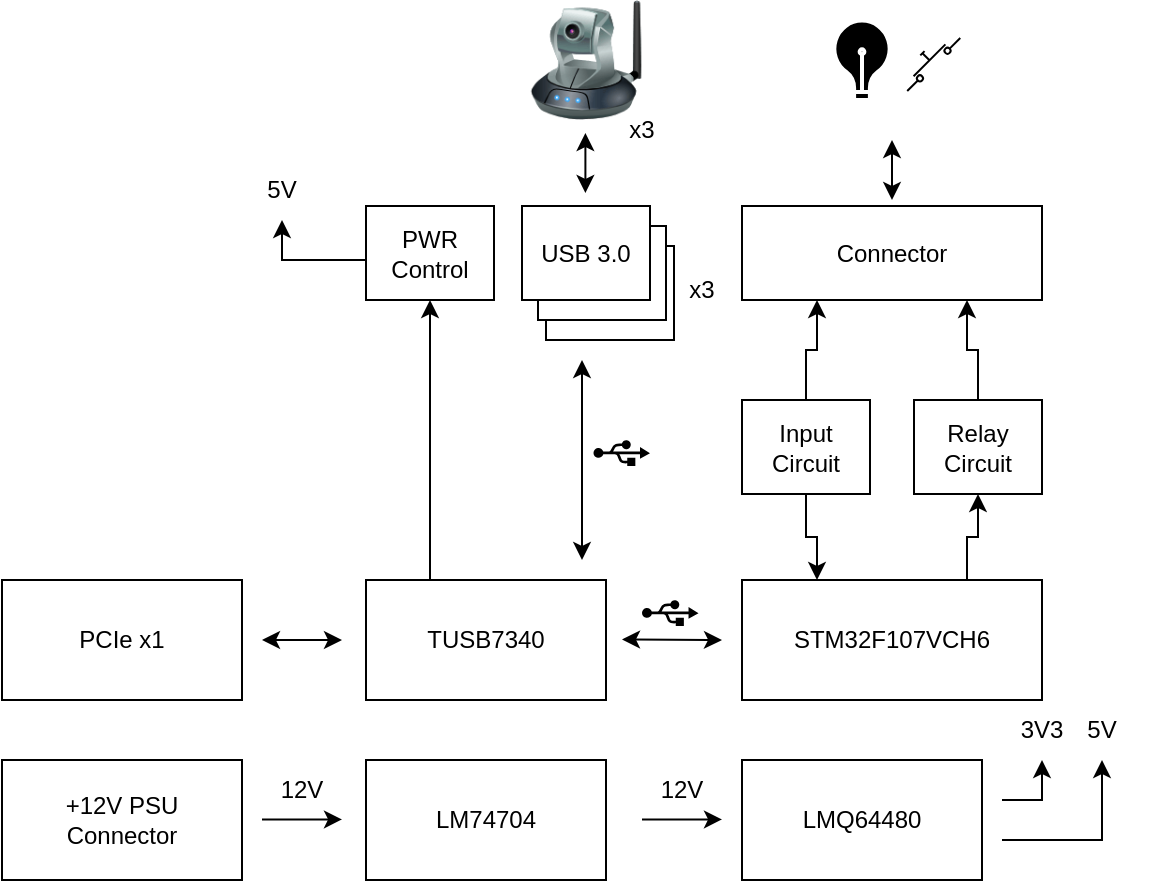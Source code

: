 <mxfile version="24.8.6">
  <diagram name="Page-1" id="cocWruuO105NYk8sQs5i">
    <mxGraphModel dx="1195" dy="650" grid="1" gridSize="10" guides="1" tooltips="1" connect="1" arrows="1" fold="1" page="1" pageScale="1" pageWidth="827" pageHeight="1169" math="0" shadow="0">
      <root>
        <mxCell id="0" />
        <mxCell id="1" parent="0" />
        <mxCell id="DD6oJVwCirnhkhuBgXGa-60" style="edgeStyle=orthogonalEdgeStyle;rounded=0;orthogonalLoop=1;jettySize=auto;html=1;exitX=0.25;exitY=0;exitDx=0;exitDy=0;entryX=0.5;entryY=1;entryDx=0;entryDy=0;" edge="1" parent="1" source="DD6oJVwCirnhkhuBgXGa-1" target="DD6oJVwCirnhkhuBgXGa-59">
          <mxGeometry relative="1" as="geometry">
            <Array as="points">
              <mxPoint x="374" y="290" />
            </Array>
          </mxGeometry>
        </mxCell>
        <mxCell id="DD6oJVwCirnhkhuBgXGa-1" value="TUSB7340" style="rounded=0;whiteSpace=wrap;html=1;" vertex="1" parent="1">
          <mxGeometry x="342" y="290" width="120" height="60" as="geometry" />
        </mxCell>
        <mxCell id="DD6oJVwCirnhkhuBgXGa-2" value="PCIe x1" style="rounded=0;whiteSpace=wrap;html=1;" vertex="1" parent="1">
          <mxGeometry x="160" y="290" width="120" height="60" as="geometry" />
        </mxCell>
        <mxCell id="DD6oJVwCirnhkhuBgXGa-4" value="USB 3.0" style="rounded=0;whiteSpace=wrap;html=1;" vertex="1" parent="1">
          <mxGeometry x="432" y="123" width="64" height="47" as="geometry" />
        </mxCell>
        <mxCell id="DD6oJVwCirnhkhuBgXGa-73" style="edgeStyle=orthogonalEdgeStyle;rounded=0;orthogonalLoop=1;jettySize=auto;html=1;exitX=0.75;exitY=0;exitDx=0;exitDy=0;entryX=0.5;entryY=1;entryDx=0;entryDy=0;" edge="1" parent="1" source="DD6oJVwCirnhkhuBgXGa-20" target="DD6oJVwCirnhkhuBgXGa-69">
          <mxGeometry relative="1" as="geometry" />
        </mxCell>
        <mxCell id="DD6oJVwCirnhkhuBgXGa-20" value="STM32F107VCH6" style="rounded=0;whiteSpace=wrap;html=1;" vertex="1" parent="1">
          <mxGeometry x="530" y="290" width="150" height="60" as="geometry" />
        </mxCell>
        <mxCell id="DD6oJVwCirnhkhuBgXGa-25" value="USB 3.0" style="rounded=0;whiteSpace=wrap;html=1;" vertex="1" parent="1">
          <mxGeometry x="428" y="113" width="64" height="47" as="geometry" />
        </mxCell>
        <mxCell id="DD6oJVwCirnhkhuBgXGa-27" value="" style="image;html=1;image=img/lib/clip_art/networking/Ip_Camera_128x128.png" vertex="1" parent="1">
          <mxGeometry x="424" width="56" height="60" as="geometry" />
        </mxCell>
        <mxCell id="DD6oJVwCirnhkhuBgXGa-28" value="USB 3.0" style="rounded=0;whiteSpace=wrap;html=1;" vertex="1" parent="1">
          <mxGeometry x="420" y="103" width="64" height="47" as="geometry" />
        </mxCell>
        <mxCell id="DD6oJVwCirnhkhuBgXGa-29" value="" style="endArrow=classic;startArrow=classic;html=1;rounded=0;" edge="1" parent="1">
          <mxGeometry width="50" height="50" relative="1" as="geometry">
            <mxPoint x="451.7" y="96.5" as="sourcePoint" />
            <mxPoint x="451.7" y="66.5" as="targetPoint" />
          </mxGeometry>
        </mxCell>
        <mxCell id="DD6oJVwCirnhkhuBgXGa-37" value="x3" style="text;html=1;align=center;verticalAlign=middle;whiteSpace=wrap;rounded=0;" vertex="1" parent="1">
          <mxGeometry x="450" y="50" width="60" height="30" as="geometry" />
        </mxCell>
        <mxCell id="DD6oJVwCirnhkhuBgXGa-38" value="x3" style="text;html=1;align=center;verticalAlign=middle;whiteSpace=wrap;rounded=0;" vertex="1" parent="1">
          <mxGeometry x="480" y="130" width="60" height="30" as="geometry" />
        </mxCell>
        <mxCell id="DD6oJVwCirnhkhuBgXGa-40" value="" style="endArrow=classic;startArrow=classic;html=1;rounded=0;" edge="1" parent="1">
          <mxGeometry width="50" height="50" relative="1" as="geometry">
            <mxPoint x="450" y="280" as="sourcePoint" />
            <mxPoint x="450" y="180" as="targetPoint" />
          </mxGeometry>
        </mxCell>
        <mxCell id="DD6oJVwCirnhkhuBgXGa-41" value="" style="endArrow=classic;startArrow=classic;html=1;rounded=0;" edge="1" parent="1">
          <mxGeometry width="50" height="50" relative="1" as="geometry">
            <mxPoint x="330" y="320" as="sourcePoint" />
            <mxPoint x="290" y="320" as="targetPoint" />
          </mxGeometry>
        </mxCell>
        <mxCell id="DD6oJVwCirnhkhuBgXGa-43" value="" style="endArrow=classic;startArrow=classic;html=1;rounded=0;" edge="1" parent="1">
          <mxGeometry width="50" height="50" relative="1" as="geometry">
            <mxPoint x="520" y="320" as="sourcePoint" />
            <mxPoint x="470" y="319.7" as="targetPoint" />
          </mxGeometry>
        </mxCell>
        <mxCell id="DD6oJVwCirnhkhuBgXGa-45" value="" style="sketch=0;aspect=fixed;pointerEvents=1;shadow=0;dashed=0;html=1;strokeColor=none;labelPosition=center;verticalLabelPosition=bottom;verticalAlign=top;align=center;fillColor=#000000;shape=mxgraph.mscae.enterprise.usb" vertex="1" parent="1">
          <mxGeometry x="480" y="300" width="28.26" height="13" as="geometry" />
        </mxCell>
        <mxCell id="DD6oJVwCirnhkhuBgXGa-46" value="" style="sketch=0;aspect=fixed;pointerEvents=1;shadow=0;dashed=0;html=1;strokeColor=none;labelPosition=center;verticalLabelPosition=bottom;verticalAlign=top;align=center;fillColor=#000000;shape=mxgraph.mscae.enterprise.usb" vertex="1" parent="1">
          <mxGeometry x="455.74" y="220" width="28.26" height="13" as="geometry" />
        </mxCell>
        <mxCell id="DD6oJVwCirnhkhuBgXGa-47" value="+12V PSU&lt;div&gt;Connector&lt;/div&gt;" style="rounded=0;whiteSpace=wrap;html=1;" vertex="1" parent="1">
          <mxGeometry x="160" y="380" width="120" height="60" as="geometry" />
        </mxCell>
        <mxCell id="DD6oJVwCirnhkhuBgXGa-48" value="LM74704" style="rounded=0;whiteSpace=wrap;html=1;" vertex="1" parent="1">
          <mxGeometry x="342" y="380" width="120" height="60" as="geometry" />
        </mxCell>
        <mxCell id="DD6oJVwCirnhkhuBgXGa-49" value="LMQ64480" style="rounded=0;whiteSpace=wrap;html=1;" vertex="1" parent="1">
          <mxGeometry x="530" y="380" width="120" height="60" as="geometry" />
        </mxCell>
        <mxCell id="DD6oJVwCirnhkhuBgXGa-50" value="" style="endArrow=none;startArrow=classic;html=1;rounded=0;startFill=1;endFill=0;" edge="1" parent="1">
          <mxGeometry width="50" height="50" relative="1" as="geometry">
            <mxPoint x="330" y="409.7" as="sourcePoint" />
            <mxPoint x="290" y="409.7" as="targetPoint" />
          </mxGeometry>
        </mxCell>
        <mxCell id="DD6oJVwCirnhkhuBgXGa-51" value="" style="endArrow=none;startArrow=classic;html=1;rounded=0;startFill=1;endFill=0;" edge="1" parent="1">
          <mxGeometry width="50" height="50" relative="1" as="geometry">
            <mxPoint x="520" y="409.7" as="sourcePoint" />
            <mxPoint x="480" y="409.7" as="targetPoint" />
          </mxGeometry>
        </mxCell>
        <mxCell id="DD6oJVwCirnhkhuBgXGa-52" value="" style="endArrow=none;startArrow=classic;html=1;rounded=0;startFill=1;endFill=0;" edge="1" parent="1">
          <mxGeometry width="50" height="50" relative="1" as="geometry">
            <mxPoint x="680" y="380" as="sourcePoint" />
            <mxPoint x="660" y="400" as="targetPoint" />
            <Array as="points">
              <mxPoint x="680" y="400" />
            </Array>
          </mxGeometry>
        </mxCell>
        <mxCell id="DD6oJVwCirnhkhuBgXGa-53" value="" style="endArrow=none;startArrow=classic;html=1;rounded=0;startFill=1;endFill=0;" edge="1" parent="1">
          <mxGeometry width="50" height="50" relative="1" as="geometry">
            <mxPoint x="710" y="380" as="sourcePoint" />
            <mxPoint x="660" y="420" as="targetPoint" />
            <Array as="points">
              <mxPoint x="710" y="420" />
            </Array>
          </mxGeometry>
        </mxCell>
        <mxCell id="DD6oJVwCirnhkhuBgXGa-54" value="3V3" style="text;html=1;align=center;verticalAlign=middle;whiteSpace=wrap;rounded=0;" vertex="1" parent="1">
          <mxGeometry x="650" y="350" width="60" height="30" as="geometry" />
        </mxCell>
        <mxCell id="DD6oJVwCirnhkhuBgXGa-55" value="5V" style="text;html=1;align=center;verticalAlign=middle;whiteSpace=wrap;rounded=0;" vertex="1" parent="1">
          <mxGeometry x="680" y="350" width="60" height="30" as="geometry" />
        </mxCell>
        <mxCell id="DD6oJVwCirnhkhuBgXGa-62" style="edgeStyle=orthogonalEdgeStyle;rounded=0;orthogonalLoop=1;jettySize=auto;html=1;exitX=0;exitY=0.5;exitDx=0;exitDy=0;entryX=0.5;entryY=1;entryDx=0;entryDy=0;" edge="1" parent="1" source="DD6oJVwCirnhkhuBgXGa-59" target="DD6oJVwCirnhkhuBgXGa-61">
          <mxGeometry relative="1" as="geometry">
            <Array as="points">
              <mxPoint x="342" y="130" />
              <mxPoint x="300" y="130" />
            </Array>
          </mxGeometry>
        </mxCell>
        <mxCell id="DD6oJVwCirnhkhuBgXGa-59" value="PWR&lt;br&gt;Control" style="rounded=0;whiteSpace=wrap;html=1;" vertex="1" parent="1">
          <mxGeometry x="342" y="103" width="64" height="47" as="geometry" />
        </mxCell>
        <mxCell id="DD6oJVwCirnhkhuBgXGa-61" value="5V" style="text;html=1;align=center;verticalAlign=middle;whiteSpace=wrap;rounded=0;" vertex="1" parent="1">
          <mxGeometry x="270" y="80" width="60" height="30" as="geometry" />
        </mxCell>
        <mxCell id="DD6oJVwCirnhkhuBgXGa-63" value="12V" style="text;html=1;align=center;verticalAlign=middle;whiteSpace=wrap;rounded=0;" vertex="1" parent="1">
          <mxGeometry x="470" y="380" width="60" height="30" as="geometry" />
        </mxCell>
        <mxCell id="DD6oJVwCirnhkhuBgXGa-64" value="12V" style="text;html=1;align=center;verticalAlign=middle;whiteSpace=wrap;rounded=0;" vertex="1" parent="1">
          <mxGeometry x="280" y="380" width="60" height="30" as="geometry" />
        </mxCell>
        <mxCell id="DD6oJVwCirnhkhuBgXGa-65" value="Connector" style="rounded=0;whiteSpace=wrap;html=1;" vertex="1" parent="1">
          <mxGeometry x="530" y="103" width="150" height="47" as="geometry" />
        </mxCell>
        <mxCell id="DD6oJVwCirnhkhuBgXGa-70" style="edgeStyle=orthogonalEdgeStyle;rounded=0;orthogonalLoop=1;jettySize=auto;html=1;exitX=0.5;exitY=1;exitDx=0;exitDy=0;entryX=0.25;entryY=0;entryDx=0;entryDy=0;" edge="1" parent="1" source="DD6oJVwCirnhkhuBgXGa-68" target="DD6oJVwCirnhkhuBgXGa-20">
          <mxGeometry relative="1" as="geometry" />
        </mxCell>
        <mxCell id="DD6oJVwCirnhkhuBgXGa-72" style="edgeStyle=orthogonalEdgeStyle;rounded=0;orthogonalLoop=1;jettySize=auto;html=1;exitX=0.5;exitY=0;exitDx=0;exitDy=0;entryX=0.25;entryY=1;entryDx=0;entryDy=0;" edge="1" parent="1" source="DD6oJVwCirnhkhuBgXGa-68" target="DD6oJVwCirnhkhuBgXGa-65">
          <mxGeometry relative="1" as="geometry" />
        </mxCell>
        <mxCell id="DD6oJVwCirnhkhuBgXGa-68" value="Input&lt;br&gt;Circuit" style="rounded=0;whiteSpace=wrap;html=1;" vertex="1" parent="1">
          <mxGeometry x="530" y="200" width="64" height="47" as="geometry" />
        </mxCell>
        <mxCell id="DD6oJVwCirnhkhuBgXGa-71" style="edgeStyle=orthogonalEdgeStyle;rounded=0;orthogonalLoop=1;jettySize=auto;html=1;exitX=0.5;exitY=0;exitDx=0;exitDy=0;entryX=0.75;entryY=1;entryDx=0;entryDy=0;" edge="1" parent="1" source="DD6oJVwCirnhkhuBgXGa-69" target="DD6oJVwCirnhkhuBgXGa-65">
          <mxGeometry relative="1" as="geometry" />
        </mxCell>
        <mxCell id="DD6oJVwCirnhkhuBgXGa-69" value="Relay&lt;br&gt;Circuit" style="rounded=0;whiteSpace=wrap;html=1;" vertex="1" parent="1">
          <mxGeometry x="616" y="200" width="64" height="47" as="geometry" />
        </mxCell>
        <mxCell id="DD6oJVwCirnhkhuBgXGa-74" value="" style="html=1;verticalLabelPosition=bottom;align=center;labelBackgroundColor=#ffffff;verticalAlign=top;strokeWidth=2;strokeColor=#FFFFFF;shadow=0;dashed=0;shape=mxgraph.ios7.icons.lightbulb;fillColor=#000000;" vertex="1" parent="1">
          <mxGeometry x="575" y="10.3" width="30" height="39.7" as="geometry" />
        </mxCell>
        <mxCell id="DD6oJVwCirnhkhuBgXGa-75" value="" style="html=1;shape=mxgraph.electrical.electro-mechanical.pushbutton;aspect=fixed;elSwitchState=off;rotation=-45;" vertex="1" parent="1">
          <mxGeometry x="605" y="25.15" width="37.5" height="10" as="geometry" />
        </mxCell>
        <mxCell id="DD6oJVwCirnhkhuBgXGa-77" value="" style="endArrow=classic;startArrow=classic;html=1;rounded=0;" edge="1" parent="1">
          <mxGeometry width="50" height="50" relative="1" as="geometry">
            <mxPoint x="605" y="100" as="sourcePoint" />
            <mxPoint x="605" y="70" as="targetPoint" />
          </mxGeometry>
        </mxCell>
      </root>
    </mxGraphModel>
  </diagram>
</mxfile>
